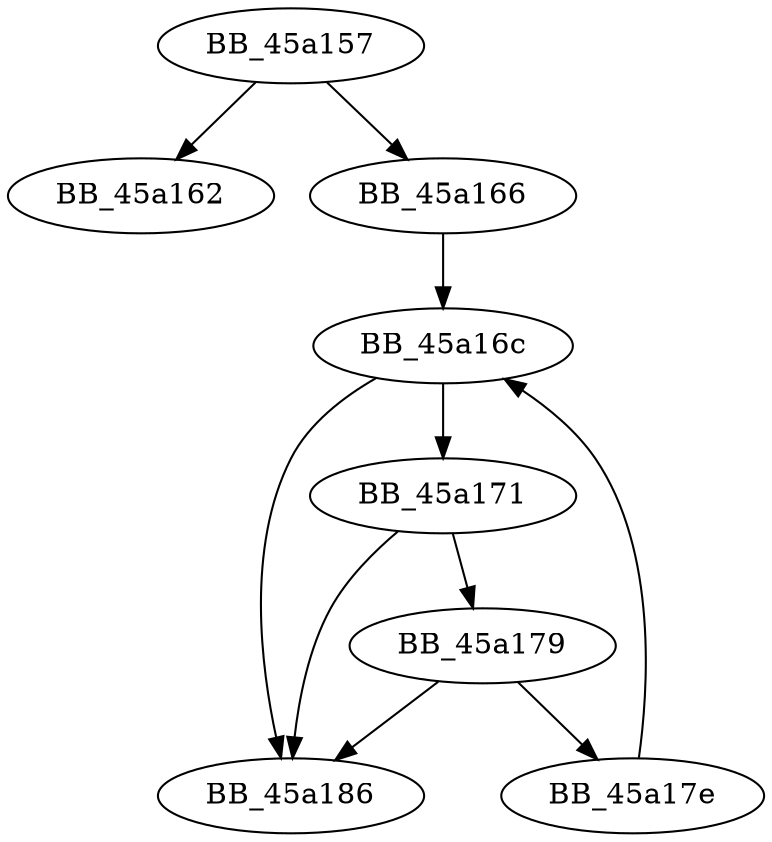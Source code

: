 DiGraph sub_45A157{
BB_45a157->BB_45a162
BB_45a157->BB_45a166
BB_45a166->BB_45a16c
BB_45a16c->BB_45a171
BB_45a16c->BB_45a186
BB_45a171->BB_45a179
BB_45a171->BB_45a186
BB_45a179->BB_45a17e
BB_45a179->BB_45a186
BB_45a17e->BB_45a16c
}
